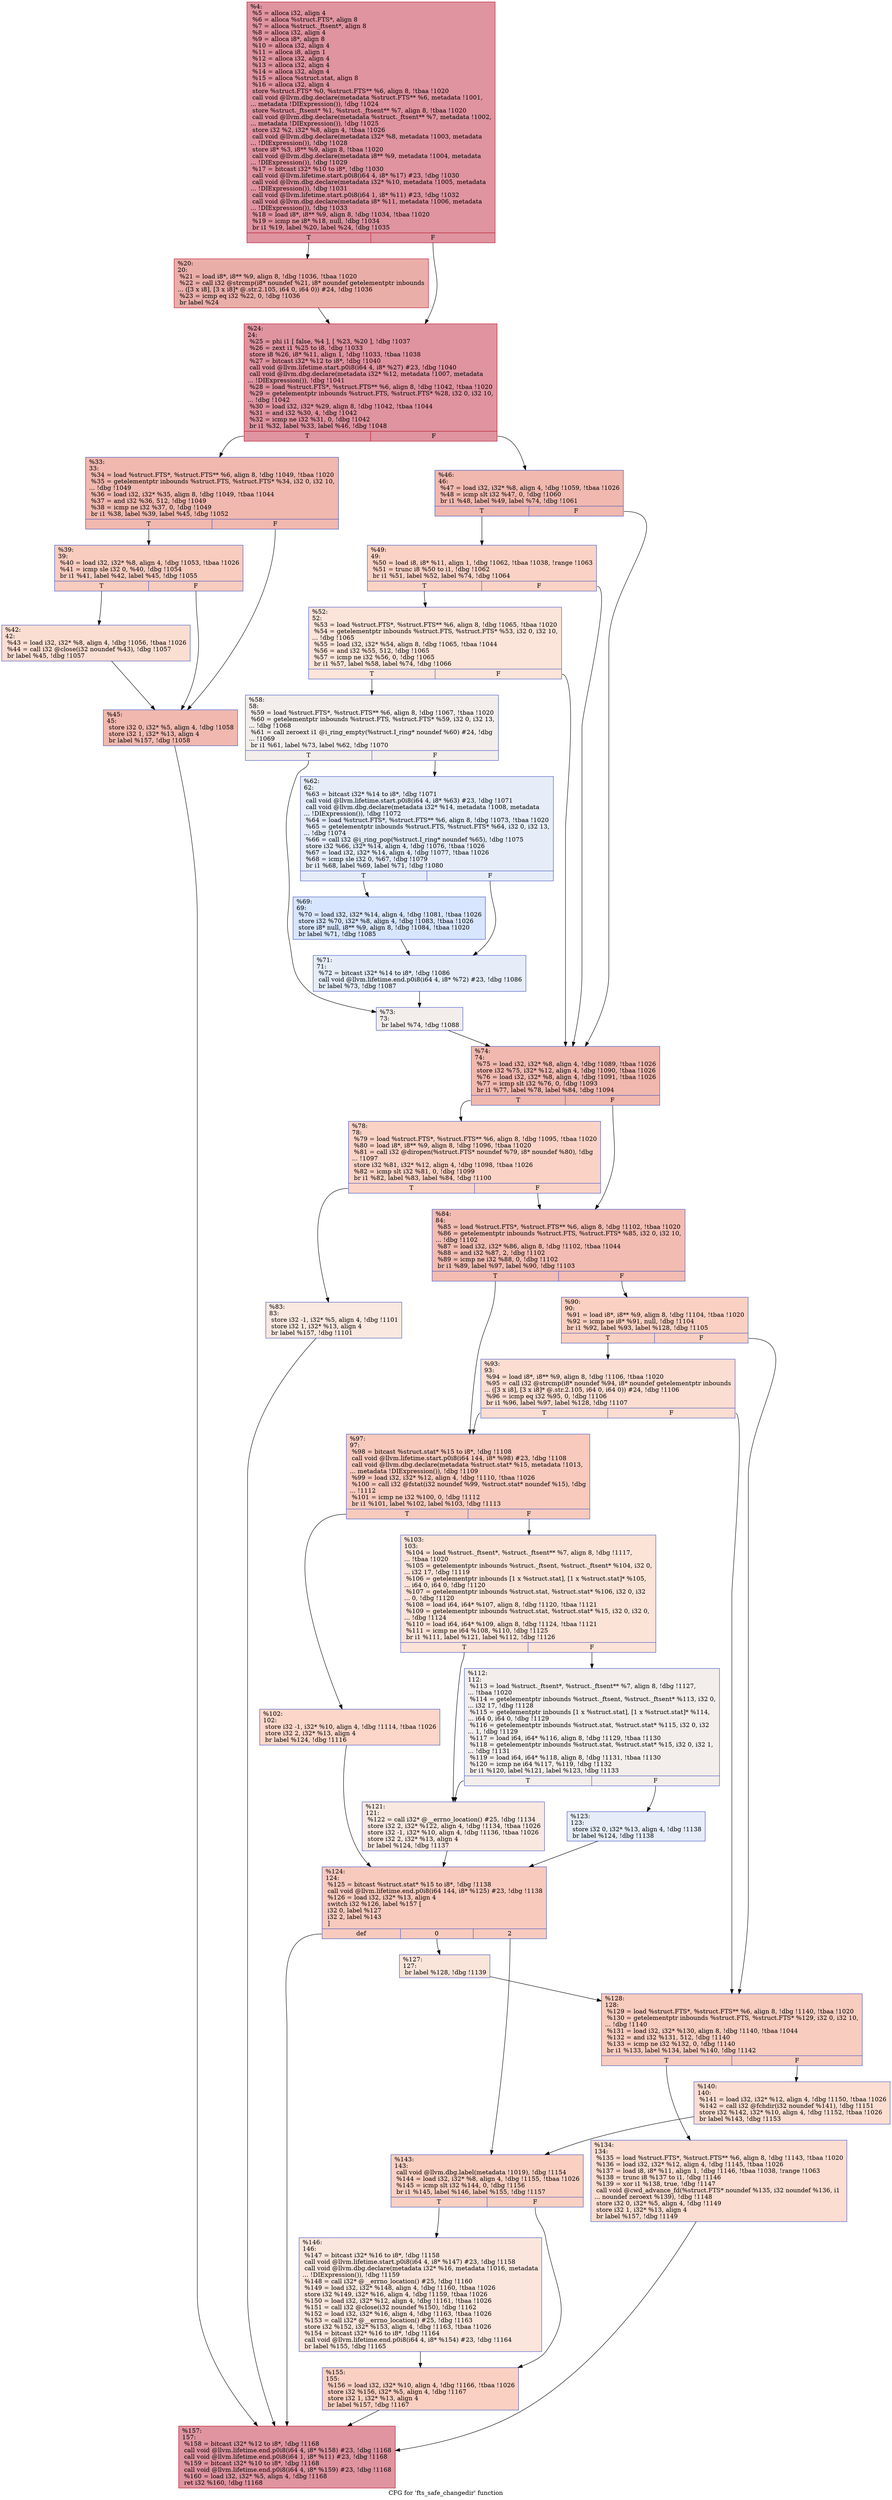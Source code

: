 digraph "CFG for 'fts_safe_changedir' function" {
	label="CFG for 'fts_safe_changedir' function";

	Node0x21622e0 [shape=record,color="#b70d28ff", style=filled, fillcolor="#b70d2870",label="{%4:\l  %5 = alloca i32, align 4\l  %6 = alloca %struct.FTS*, align 8\l  %7 = alloca %struct._ftsent*, align 8\l  %8 = alloca i32, align 4\l  %9 = alloca i8*, align 8\l  %10 = alloca i32, align 4\l  %11 = alloca i8, align 1\l  %12 = alloca i32, align 4\l  %13 = alloca i32, align 4\l  %14 = alloca i32, align 4\l  %15 = alloca %struct.stat, align 8\l  %16 = alloca i32, align 4\l  store %struct.FTS* %0, %struct.FTS** %6, align 8, !tbaa !1020\l  call void @llvm.dbg.declare(metadata %struct.FTS** %6, metadata !1001,\l... metadata !DIExpression()), !dbg !1024\l  store %struct._ftsent* %1, %struct._ftsent** %7, align 8, !tbaa !1020\l  call void @llvm.dbg.declare(metadata %struct._ftsent** %7, metadata !1002,\l... metadata !DIExpression()), !dbg !1025\l  store i32 %2, i32* %8, align 4, !tbaa !1026\l  call void @llvm.dbg.declare(metadata i32* %8, metadata !1003, metadata\l... !DIExpression()), !dbg !1028\l  store i8* %3, i8** %9, align 8, !tbaa !1020\l  call void @llvm.dbg.declare(metadata i8** %9, metadata !1004, metadata\l... !DIExpression()), !dbg !1029\l  %17 = bitcast i32* %10 to i8*, !dbg !1030\l  call void @llvm.lifetime.start.p0i8(i64 4, i8* %17) #23, !dbg !1030\l  call void @llvm.dbg.declare(metadata i32* %10, metadata !1005, metadata\l... !DIExpression()), !dbg !1031\l  call void @llvm.lifetime.start.p0i8(i64 1, i8* %11) #23, !dbg !1032\l  call void @llvm.dbg.declare(metadata i8* %11, metadata !1006, metadata\l... !DIExpression()), !dbg !1033\l  %18 = load i8*, i8** %9, align 8, !dbg !1034, !tbaa !1020\l  %19 = icmp ne i8* %18, null, !dbg !1034\l  br i1 %19, label %20, label %24, !dbg !1035\l|{<s0>T|<s1>F}}"];
	Node0x21622e0:s0 -> Node0x20f1350;
	Node0x21622e0:s1 -> Node0x20f13a0;
	Node0x20f1350 [shape=record,color="#b70d28ff", style=filled, fillcolor="#d0473d70",label="{%20:\l20:                                               \l  %21 = load i8*, i8** %9, align 8, !dbg !1036, !tbaa !1020\l  %22 = call i32 @strcmp(i8* noundef %21, i8* noundef getelementptr inbounds\l... ([3 x i8], [3 x i8]* @.str.2.105, i64 0, i64 0)) #24, !dbg !1036\l  %23 = icmp eq i32 %22, 0, !dbg !1036\l  br label %24\l}"];
	Node0x20f1350 -> Node0x20f13a0;
	Node0x20f13a0 [shape=record,color="#b70d28ff", style=filled, fillcolor="#b70d2870",label="{%24:\l24:                                               \l  %25 = phi i1 [ false, %4 ], [ %23, %20 ], !dbg !1037\l  %26 = zext i1 %25 to i8, !dbg !1033\l  store i8 %26, i8* %11, align 1, !dbg !1033, !tbaa !1038\l  %27 = bitcast i32* %12 to i8*, !dbg !1040\l  call void @llvm.lifetime.start.p0i8(i64 4, i8* %27) #23, !dbg !1040\l  call void @llvm.dbg.declare(metadata i32* %12, metadata !1007, metadata\l... !DIExpression()), !dbg !1041\l  %28 = load %struct.FTS*, %struct.FTS** %6, align 8, !dbg !1042, !tbaa !1020\l  %29 = getelementptr inbounds %struct.FTS, %struct.FTS* %28, i32 0, i32 10,\l... !dbg !1042\l  %30 = load i32, i32* %29, align 8, !dbg !1042, !tbaa !1044\l  %31 = and i32 %30, 4, !dbg !1042\l  %32 = icmp ne i32 %31, 0, !dbg !1042\l  br i1 %32, label %33, label %46, !dbg !1048\l|{<s0>T|<s1>F}}"];
	Node0x20f13a0:s0 -> Node0x20f13f0;
	Node0x20f13a0:s1 -> Node0x20f1530;
	Node0x20f13f0 [shape=record,color="#3d50c3ff", style=filled, fillcolor="#dc5d4a70",label="{%33:\l33:                                               \l  %34 = load %struct.FTS*, %struct.FTS** %6, align 8, !dbg !1049, !tbaa !1020\l  %35 = getelementptr inbounds %struct.FTS, %struct.FTS* %34, i32 0, i32 10,\l... !dbg !1049\l  %36 = load i32, i32* %35, align 8, !dbg !1049, !tbaa !1044\l  %37 = and i32 %36, 512, !dbg !1049\l  %38 = icmp ne i32 %37, 0, !dbg !1049\l  br i1 %38, label %39, label %45, !dbg !1052\l|{<s0>T|<s1>F}}"];
	Node0x20f13f0:s0 -> Node0x20f1440;
	Node0x20f13f0:s1 -> Node0x20f14e0;
	Node0x20f1440 [shape=record,color="#3d50c3ff", style=filled, fillcolor="#f08b6e70",label="{%39:\l39:                                               \l  %40 = load i32, i32* %8, align 4, !dbg !1053, !tbaa !1026\l  %41 = icmp sle i32 0, %40, !dbg !1054\l  br i1 %41, label %42, label %45, !dbg !1055\l|{<s0>T|<s1>F}}"];
	Node0x20f1440:s0 -> Node0x20f1490;
	Node0x20f1440:s1 -> Node0x20f14e0;
	Node0x20f1490 [shape=record,color="#3d50c3ff", style=filled, fillcolor="#f7b59970",label="{%42:\l42:                                               \l  %43 = load i32, i32* %8, align 4, !dbg !1056, !tbaa !1026\l  %44 = call i32 @close(i32 noundef %43), !dbg !1057\l  br label %45, !dbg !1057\l}"];
	Node0x20f1490 -> Node0x20f14e0;
	Node0x20f14e0 [shape=record,color="#3d50c3ff", style=filled, fillcolor="#dc5d4a70",label="{%45:\l45:                                               \l  store i32 0, i32* %5, align 4, !dbg !1058\l  store i32 1, i32* %13, align 4\l  br label %157, !dbg !1058\l}"];
	Node0x20f14e0 -> Node0x20f1df0;
	Node0x20f1530 [shape=record,color="#3d50c3ff", style=filled, fillcolor="#dc5d4a70",label="{%46:\l46:                                               \l  %47 = load i32, i32* %8, align 4, !dbg !1059, !tbaa !1026\l  %48 = icmp slt i32 %47, 0, !dbg !1060\l  br i1 %48, label %49, label %74, !dbg !1061\l|{<s0>T|<s1>F}}"];
	Node0x20f1530:s0 -> Node0x20f1580;
	Node0x20f1530:s1 -> Node0x20f17b0;
	Node0x20f1580 [shape=record,color="#3d50c3ff", style=filled, fillcolor="#f59c7d70",label="{%49:\l49:                                               \l  %50 = load i8, i8* %11, align 1, !dbg !1062, !tbaa !1038, !range !1063\l  %51 = trunc i8 %50 to i1, !dbg !1062\l  br i1 %51, label %52, label %74, !dbg !1064\l|{<s0>T|<s1>F}}"];
	Node0x20f1580:s0 -> Node0x20f15d0;
	Node0x20f1580:s1 -> Node0x20f17b0;
	Node0x20f15d0 [shape=record,color="#3d50c3ff", style=filled, fillcolor="#f5c1a970",label="{%52:\l52:                                               \l  %53 = load %struct.FTS*, %struct.FTS** %6, align 8, !dbg !1065, !tbaa !1020\l  %54 = getelementptr inbounds %struct.FTS, %struct.FTS* %53, i32 0, i32 10,\l... !dbg !1065\l  %55 = load i32, i32* %54, align 8, !dbg !1065, !tbaa !1044\l  %56 = and i32 %55, 512, !dbg !1065\l  %57 = icmp ne i32 %56, 0, !dbg !1065\l  br i1 %57, label %58, label %74, !dbg !1066\l|{<s0>T|<s1>F}}"];
	Node0x20f15d0:s0 -> Node0x20f1620;
	Node0x20f15d0:s1 -> Node0x20f17b0;
	Node0x20f1620 [shape=record,color="#3d50c3ff", style=filled, fillcolor="#e5d8d170",label="{%58:\l58:                                               \l  %59 = load %struct.FTS*, %struct.FTS** %6, align 8, !dbg !1067, !tbaa !1020\l  %60 = getelementptr inbounds %struct.FTS, %struct.FTS* %59, i32 0, i32 13,\l... !dbg !1068\l  %61 = call zeroext i1 @i_ring_empty(%struct.I_ring* noundef %60) #24, !dbg\l... !1069\l  br i1 %61, label %73, label %62, !dbg !1070\l|{<s0>T|<s1>F}}"];
	Node0x20f1620:s0 -> Node0x20f1760;
	Node0x20f1620:s1 -> Node0x20f1670;
	Node0x20f1670 [shape=record,color="#3d50c3ff", style=filled, fillcolor="#c7d7f070",label="{%62:\l62:                                               \l  %63 = bitcast i32* %14 to i8*, !dbg !1071\l  call void @llvm.lifetime.start.p0i8(i64 4, i8* %63) #23, !dbg !1071\l  call void @llvm.dbg.declare(metadata i32* %14, metadata !1008, metadata\l... !DIExpression()), !dbg !1072\l  %64 = load %struct.FTS*, %struct.FTS** %6, align 8, !dbg !1073, !tbaa !1020\l  %65 = getelementptr inbounds %struct.FTS, %struct.FTS* %64, i32 0, i32 13,\l... !dbg !1074\l  %66 = call i32 @i_ring_pop(%struct.I_ring* noundef %65), !dbg !1075\l  store i32 %66, i32* %14, align 4, !dbg !1076, !tbaa !1026\l  %67 = load i32, i32* %14, align 4, !dbg !1077, !tbaa !1026\l  %68 = icmp sle i32 0, %67, !dbg !1079\l  br i1 %68, label %69, label %71, !dbg !1080\l|{<s0>T|<s1>F}}"];
	Node0x20f1670:s0 -> Node0x20f16c0;
	Node0x20f1670:s1 -> Node0x20f1710;
	Node0x20f16c0 [shape=record,color="#3d50c3ff", style=filled, fillcolor="#a7c5fe70",label="{%69:\l69:                                               \l  %70 = load i32, i32* %14, align 4, !dbg !1081, !tbaa !1026\l  store i32 %70, i32* %8, align 4, !dbg !1083, !tbaa !1026\l  store i8* null, i8** %9, align 8, !dbg !1084, !tbaa !1020\l  br label %71, !dbg !1085\l}"];
	Node0x20f16c0 -> Node0x20f1710;
	Node0x20f1710 [shape=record,color="#3d50c3ff", style=filled, fillcolor="#c7d7f070",label="{%71:\l71:                                               \l  %72 = bitcast i32* %14 to i8*, !dbg !1086\l  call void @llvm.lifetime.end.p0i8(i64 4, i8* %72) #23, !dbg !1086\l  br label %73, !dbg !1087\l}"];
	Node0x20f1710 -> Node0x20f1760;
	Node0x20f1760 [shape=record,color="#3d50c3ff", style=filled, fillcolor="#e5d8d170",label="{%73:\l73:                                               \l  br label %74, !dbg !1088\l}"];
	Node0x20f1760 -> Node0x20f17b0;
	Node0x20f17b0 [shape=record,color="#3d50c3ff", style=filled, fillcolor="#dc5d4a70",label="{%74:\l74:                                               \l  %75 = load i32, i32* %8, align 4, !dbg !1089, !tbaa !1026\l  store i32 %75, i32* %12, align 4, !dbg !1090, !tbaa !1026\l  %76 = load i32, i32* %8, align 4, !dbg !1091, !tbaa !1026\l  %77 = icmp slt i32 %76, 0, !dbg !1093\l  br i1 %77, label %78, label %84, !dbg !1094\l|{<s0>T|<s1>F}}"];
	Node0x20f17b0:s0 -> Node0x20f1800;
	Node0x20f17b0:s1 -> Node0x20f18a0;
	Node0x20f1800 [shape=record,color="#3d50c3ff", style=filled, fillcolor="#f59c7d70",label="{%78:\l78:                                               \l  %79 = load %struct.FTS*, %struct.FTS** %6, align 8, !dbg !1095, !tbaa !1020\l  %80 = load i8*, i8** %9, align 8, !dbg !1096, !tbaa !1020\l  %81 = call i32 @diropen(%struct.FTS* noundef %79, i8* noundef %80), !dbg\l... !1097\l  store i32 %81, i32* %12, align 4, !dbg !1098, !tbaa !1026\l  %82 = icmp slt i32 %81, 0, !dbg !1099\l  br i1 %82, label %83, label %84, !dbg !1100\l|{<s0>T|<s1>F}}"];
	Node0x20f1800:s0 -> Node0x20f1850;
	Node0x20f1800:s1 -> Node0x20f18a0;
	Node0x20f1850 [shape=record,color="#3d50c3ff", style=filled, fillcolor="#f1ccb870",label="{%83:\l83:                                               \l  store i32 -1, i32* %5, align 4, !dbg !1101\l  store i32 1, i32* %13, align 4\l  br label %157, !dbg !1101\l}"];
	Node0x20f1850 -> Node0x20f1df0;
	Node0x20f18a0 [shape=record,color="#3d50c3ff", style=filled, fillcolor="#e1675170",label="{%84:\l84:                                               \l  %85 = load %struct.FTS*, %struct.FTS** %6, align 8, !dbg !1102, !tbaa !1020\l  %86 = getelementptr inbounds %struct.FTS, %struct.FTS* %85, i32 0, i32 10,\l... !dbg !1102\l  %87 = load i32, i32* %86, align 8, !dbg !1102, !tbaa !1044\l  %88 = and i32 %87, 2, !dbg !1102\l  %89 = icmp ne i32 %88, 0, !dbg !1102\l  br i1 %89, label %97, label %90, !dbg !1103\l|{<s0>T|<s1>F}}"];
	Node0x20f18a0:s0 -> Node0x20f1990;
	Node0x20f18a0:s1 -> Node0x20f18f0;
	Node0x20f18f0 [shape=record,color="#3d50c3ff", style=filled, fillcolor="#f3947570",label="{%90:\l90:                                               \l  %91 = load i8*, i8** %9, align 8, !dbg !1104, !tbaa !1020\l  %92 = icmp ne i8* %91, null, !dbg !1104\l  br i1 %92, label %93, label %128, !dbg !1105\l|{<s0>T|<s1>F}}"];
	Node0x20f18f0:s0 -> Node0x20f1940;
	Node0x20f18f0:s1 -> Node0x20f1c10;
	Node0x20f1940 [shape=record,color="#3d50c3ff", style=filled, fillcolor="#f7b39670",label="{%93:\l93:                                               \l  %94 = load i8*, i8** %9, align 8, !dbg !1106, !tbaa !1020\l  %95 = call i32 @strcmp(i8* noundef %94, i8* noundef getelementptr inbounds\l... ([3 x i8], [3 x i8]* @.str.2.105, i64 0, i64 0)) #24, !dbg !1106\l  %96 = icmp eq i32 %95, 0, !dbg !1106\l  br i1 %96, label %97, label %128, !dbg !1107\l|{<s0>T|<s1>F}}"];
	Node0x20f1940:s0 -> Node0x20f1990;
	Node0x20f1940:s1 -> Node0x20f1c10;
	Node0x20f1990 [shape=record,color="#3d50c3ff", style=filled, fillcolor="#ef886b70",label="{%97:\l97:                                               \l  %98 = bitcast %struct.stat* %15 to i8*, !dbg !1108\l  call void @llvm.lifetime.start.p0i8(i64 144, i8* %98) #23, !dbg !1108\l  call void @llvm.dbg.declare(metadata %struct.stat* %15, metadata !1013,\l... metadata !DIExpression()), !dbg !1109\l  %99 = load i32, i32* %12, align 4, !dbg !1110, !tbaa !1026\l  %100 = call i32 @fstat(i32 noundef %99, %struct.stat* noundef %15), !dbg\l... !1112\l  %101 = icmp ne i32 %100, 0, !dbg !1112\l  br i1 %101, label %102, label %103, !dbg !1113\l|{<s0>T|<s1>F}}"];
	Node0x20f1990:s0 -> Node0x20f19e0;
	Node0x20f1990:s1 -> Node0x20f1a30;
	Node0x20f19e0 [shape=record,color="#3d50c3ff", style=filled, fillcolor="#f6a38570",label="{%102:\l102:                                              \l  store i32 -1, i32* %10, align 4, !dbg !1114, !tbaa !1026\l  store i32 2, i32* %13, align 4\l  br label %124, !dbg !1116\l}"];
	Node0x20f19e0 -> Node0x20f1b70;
	Node0x20f1a30 [shape=record,color="#3d50c3ff", style=filled, fillcolor="#f6bfa670",label="{%103:\l103:                                              \l  %104 = load %struct._ftsent*, %struct._ftsent** %7, align 8, !dbg !1117,\l... !tbaa !1020\l  %105 = getelementptr inbounds %struct._ftsent, %struct._ftsent* %104, i32 0,\l... i32 17, !dbg !1119\l  %106 = getelementptr inbounds [1 x %struct.stat], [1 x %struct.stat]* %105,\l... i64 0, i64 0, !dbg !1120\l  %107 = getelementptr inbounds %struct.stat, %struct.stat* %106, i32 0, i32\l... 0, !dbg !1120\l  %108 = load i64, i64* %107, align 8, !dbg !1120, !tbaa !1121\l  %109 = getelementptr inbounds %struct.stat, %struct.stat* %15, i32 0, i32 0,\l... !dbg !1124\l  %110 = load i64, i64* %109, align 8, !dbg !1124, !tbaa !1121\l  %111 = icmp ne i64 %108, %110, !dbg !1125\l  br i1 %111, label %121, label %112, !dbg !1126\l|{<s0>T|<s1>F}}"];
	Node0x20f1a30:s0 -> Node0x20f1ad0;
	Node0x20f1a30:s1 -> Node0x20f1a80;
	Node0x20f1a80 [shape=record,color="#3d50c3ff", style=filled, fillcolor="#e5d8d170",label="{%112:\l112:                                              \l  %113 = load %struct._ftsent*, %struct._ftsent** %7, align 8, !dbg !1127,\l... !tbaa !1020\l  %114 = getelementptr inbounds %struct._ftsent, %struct._ftsent* %113, i32 0,\l... i32 17, !dbg !1128\l  %115 = getelementptr inbounds [1 x %struct.stat], [1 x %struct.stat]* %114,\l... i64 0, i64 0, !dbg !1129\l  %116 = getelementptr inbounds %struct.stat, %struct.stat* %115, i32 0, i32\l... 1, !dbg !1129\l  %117 = load i64, i64* %116, align 8, !dbg !1129, !tbaa !1130\l  %118 = getelementptr inbounds %struct.stat, %struct.stat* %15, i32 0, i32 1,\l... !dbg !1131\l  %119 = load i64, i64* %118, align 8, !dbg !1131, !tbaa !1130\l  %120 = icmp ne i64 %117, %119, !dbg !1132\l  br i1 %120, label %121, label %123, !dbg !1133\l|{<s0>T|<s1>F}}"];
	Node0x20f1a80:s0 -> Node0x20f1ad0;
	Node0x20f1a80:s1 -> Node0x20f1b20;
	Node0x20f1ad0 [shape=record,color="#3d50c3ff", style=filled, fillcolor="#f1ccb870",label="{%121:\l121:                                              \l  %122 = call i32* @__errno_location() #25, !dbg !1134\l  store i32 2, i32* %122, align 4, !dbg !1134, !tbaa !1026\l  store i32 -1, i32* %10, align 4, !dbg !1136, !tbaa !1026\l  store i32 2, i32* %13, align 4\l  br label %124, !dbg !1137\l}"];
	Node0x20f1ad0 -> Node0x20f1b70;
	Node0x20f1b20 [shape=record,color="#3d50c3ff", style=filled, fillcolor="#c7d7f070",label="{%123:\l123:                                              \l  store i32 0, i32* %13, align 4, !dbg !1138\l  br label %124, !dbg !1138\l}"];
	Node0x20f1b20 -> Node0x20f1b70;
	Node0x20f1b70 [shape=record,color="#3d50c3ff", style=filled, fillcolor="#ef886b70",label="{%124:\l124:                                              \l  %125 = bitcast %struct.stat* %15 to i8*, !dbg !1138\l  call void @llvm.lifetime.end.p0i8(i64 144, i8* %125) #23, !dbg !1138\l  %126 = load i32, i32* %13, align 4\l  switch i32 %126, label %157 [\l    i32 0, label %127\l    i32 2, label %143\l  ]\l|{<s0>def|<s1>0|<s2>2}}"];
	Node0x20f1b70:s0 -> Node0x20f1df0;
	Node0x20f1b70:s1 -> Node0x20f1bc0;
	Node0x20f1b70:s2 -> Node0x20f1d00;
	Node0x20f1bc0 [shape=record,color="#3d50c3ff", style=filled, fillcolor="#f4c5ad70",label="{%127:\l127:                                              \l  br label %128, !dbg !1139\l}"];
	Node0x20f1bc0 -> Node0x20f1c10;
	Node0x20f1c10 [shape=record,color="#3d50c3ff", style=filled, fillcolor="#f08b6e70",label="{%128:\l128:                                              \l  %129 = load %struct.FTS*, %struct.FTS** %6, align 8, !dbg !1140, !tbaa !1020\l  %130 = getelementptr inbounds %struct.FTS, %struct.FTS* %129, i32 0, i32 10,\l... !dbg !1140\l  %131 = load i32, i32* %130, align 8, !dbg !1140, !tbaa !1044\l  %132 = and i32 %131, 512, !dbg !1140\l  %133 = icmp ne i32 %132, 0, !dbg !1140\l  br i1 %133, label %134, label %140, !dbg !1142\l|{<s0>T|<s1>F}}"];
	Node0x20f1c10:s0 -> Node0x20f1c60;
	Node0x20f1c10:s1 -> Node0x20f1cb0;
	Node0x20f1c60 [shape=record,color="#3d50c3ff", style=filled, fillcolor="#f7b39670",label="{%134:\l134:                                              \l  %135 = load %struct.FTS*, %struct.FTS** %6, align 8, !dbg !1143, !tbaa !1020\l  %136 = load i32, i32* %12, align 4, !dbg !1145, !tbaa !1026\l  %137 = load i8, i8* %11, align 1, !dbg !1146, !tbaa !1038, !range !1063\l  %138 = trunc i8 %137 to i1, !dbg !1146\l  %139 = xor i1 %138, true, !dbg !1147\l  call void @cwd_advance_fd(%struct.FTS* noundef %135, i32 noundef %136, i1\l... noundef zeroext %139), !dbg !1148\l  store i32 0, i32* %5, align 4, !dbg !1149\l  store i32 1, i32* %13, align 4\l  br label %157, !dbg !1149\l}"];
	Node0x20f1c60 -> Node0x20f1df0;
	Node0x20f1cb0 [shape=record,color="#3d50c3ff", style=filled, fillcolor="#f7b39670",label="{%140:\l140:                                              \l  %141 = load i32, i32* %12, align 4, !dbg !1150, !tbaa !1026\l  %142 = call i32 @fchdir(i32 noundef %141), !dbg !1151\l  store i32 %142, i32* %10, align 4, !dbg !1152, !tbaa !1026\l  br label %143, !dbg !1153\l}"];
	Node0x20f1cb0 -> Node0x20f1d00;
	Node0x20f1d00 [shape=record,color="#3d50c3ff", style=filled, fillcolor="#f3947570",label="{%143:\l143:                                              \l  call void @llvm.dbg.label(metadata !1019), !dbg !1154\l  %144 = load i32, i32* %8, align 4, !dbg !1155, !tbaa !1026\l  %145 = icmp slt i32 %144, 0, !dbg !1156\l  br i1 %145, label %146, label %155, !dbg !1157\l|{<s0>T|<s1>F}}"];
	Node0x20f1d00:s0 -> Node0x20f1d50;
	Node0x20f1d00:s1 -> Node0x20f1da0;
	Node0x20f1d50 [shape=record,color="#3d50c3ff", style=filled, fillcolor="#f3c7b170",label="{%146:\l146:                                              \l  %147 = bitcast i32* %16 to i8*, !dbg !1158\l  call void @llvm.lifetime.start.p0i8(i64 4, i8* %147) #23, !dbg !1158\l  call void @llvm.dbg.declare(metadata i32* %16, metadata !1016, metadata\l... !DIExpression()), !dbg !1159\l  %148 = call i32* @__errno_location() #25, !dbg !1160\l  %149 = load i32, i32* %148, align 4, !dbg !1160, !tbaa !1026\l  store i32 %149, i32* %16, align 4, !dbg !1159, !tbaa !1026\l  %150 = load i32, i32* %12, align 4, !dbg !1161, !tbaa !1026\l  %151 = call i32 @close(i32 noundef %150), !dbg !1162\l  %152 = load i32, i32* %16, align 4, !dbg !1163, !tbaa !1026\l  %153 = call i32* @__errno_location() #25, !dbg !1163\l  store i32 %152, i32* %153, align 4, !dbg !1163, !tbaa !1026\l  %154 = bitcast i32* %16 to i8*, !dbg !1164\l  call void @llvm.lifetime.end.p0i8(i64 4, i8* %154) #23, !dbg !1164\l  br label %155, !dbg !1165\l}"];
	Node0x20f1d50 -> Node0x20f1da0;
	Node0x20f1da0 [shape=record,color="#3d50c3ff", style=filled, fillcolor="#f3947570",label="{%155:\l155:                                              \l  %156 = load i32, i32* %10, align 4, !dbg !1166, !tbaa !1026\l  store i32 %156, i32* %5, align 4, !dbg !1167\l  store i32 1, i32* %13, align 4\l  br label %157, !dbg !1167\l}"];
	Node0x20f1da0 -> Node0x20f1df0;
	Node0x20f1df0 [shape=record,color="#b70d28ff", style=filled, fillcolor="#b70d2870",label="{%157:\l157:                                              \l  %158 = bitcast i32* %12 to i8*, !dbg !1168\l  call void @llvm.lifetime.end.p0i8(i64 4, i8* %158) #23, !dbg !1168\l  call void @llvm.lifetime.end.p0i8(i64 1, i8* %11) #23, !dbg !1168\l  %159 = bitcast i32* %10 to i8*, !dbg !1168\l  call void @llvm.lifetime.end.p0i8(i64 4, i8* %159) #23, !dbg !1168\l  %160 = load i32, i32* %5, align 4, !dbg !1168\l  ret i32 %160, !dbg !1168\l}"];
}
